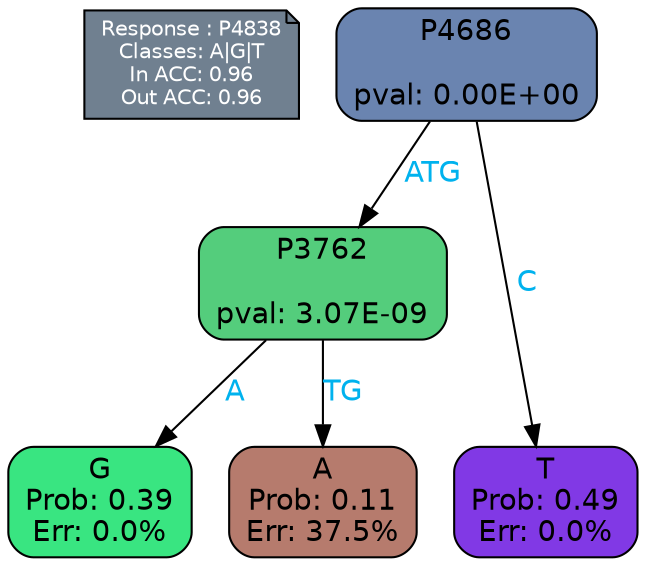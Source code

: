 digraph Tree {
node [shape=box, style="filled, rounded", color="black", fontname=helvetica] ;
graph [ranksep=equally, splines=polylines, bgcolor=transparent, dpi=600] ;
edge [fontname=helvetica] ;
LEGEND [label="Response : P4838
Classes: A|G|T
In ACC: 0.96
Out ACC: 0.96
",shape=note,align=left,style=filled,fillcolor="slategray",fontcolor="white",fontsize=10];1 [label="P4686

pval: 0.00E+00", fillcolor="#6a84b0"] ;
2 [label="P3762

pval: 3.07E-09", fillcolor="#54cd7c"] ;
3 [label="G
Prob: 0.39
Err: 0.0%", fillcolor="#39e581"] ;
4 [label="A
Prob: 0.11
Err: 37.5%", fillcolor="#b67b6d"] ;
5 [label="T
Prob: 0.49
Err: 0.0%", fillcolor="#8139e5"] ;
1 -> 2 [label="ATG",fontcolor=deepskyblue2] ;
1 -> 5 [label="C",fontcolor=deepskyblue2] ;
2 -> 3 [label="A",fontcolor=deepskyblue2] ;
2 -> 4 [label="TG",fontcolor=deepskyblue2] ;
{rank = same; 3;4;5;}{rank = same; LEGEND;1;}}